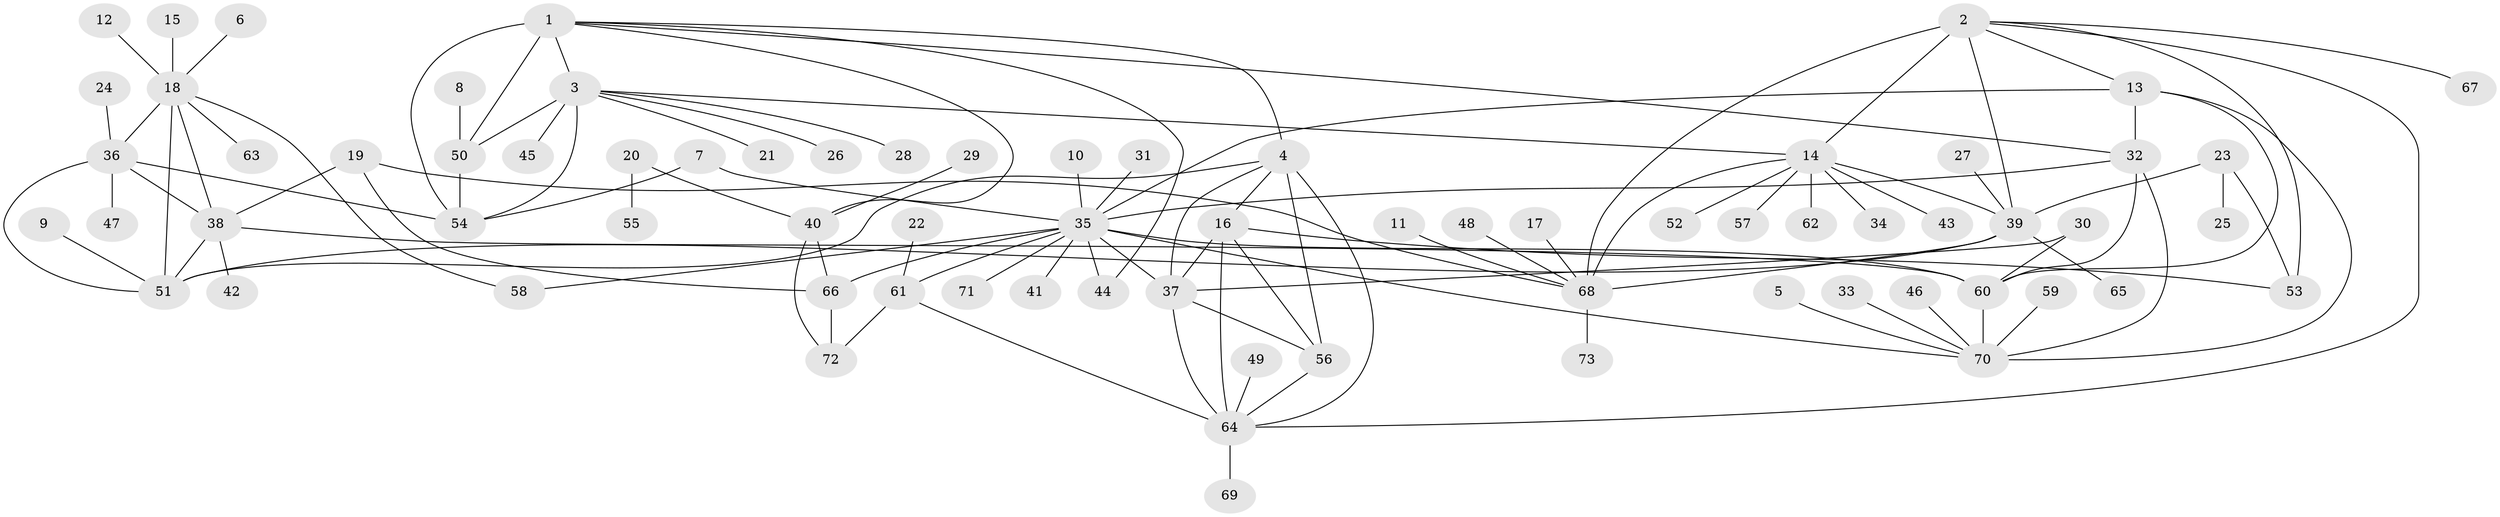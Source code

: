 // original degree distribution, {10: 0.03305785123966942, 9: 0.024793388429752067, 7: 0.09090909090909091, 5: 0.01652892561983471, 16: 0.008264462809917356, 8: 0.024793388429752067, 11: 0.01652892561983471, 12: 0.008264462809917356, 6: 0.04132231404958678, 1: 0.5537190082644629, 2: 0.1322314049586777, 4: 0.008264462809917356, 3: 0.04132231404958678}
// Generated by graph-tools (version 1.1) at 2025/37/03/04/25 23:37:31]
// undirected, 73 vertices, 111 edges
graph export_dot {
  node [color=gray90,style=filled];
  1;
  2;
  3;
  4;
  5;
  6;
  7;
  8;
  9;
  10;
  11;
  12;
  13;
  14;
  15;
  16;
  17;
  18;
  19;
  20;
  21;
  22;
  23;
  24;
  25;
  26;
  27;
  28;
  29;
  30;
  31;
  32;
  33;
  34;
  35;
  36;
  37;
  38;
  39;
  40;
  41;
  42;
  43;
  44;
  45;
  46;
  47;
  48;
  49;
  50;
  51;
  52;
  53;
  54;
  55;
  56;
  57;
  58;
  59;
  60;
  61;
  62;
  63;
  64;
  65;
  66;
  67;
  68;
  69;
  70;
  71;
  72;
  73;
  1 -- 3 [weight=2.0];
  1 -- 4 [weight=1.0];
  1 -- 32 [weight=1.0];
  1 -- 40 [weight=1.0];
  1 -- 44 [weight=1.0];
  1 -- 50 [weight=4.0];
  1 -- 54 [weight=2.0];
  2 -- 13 [weight=1.0];
  2 -- 14 [weight=2.0];
  2 -- 39 [weight=2.0];
  2 -- 53 [weight=1.0];
  2 -- 64 [weight=1.0];
  2 -- 67 [weight=1.0];
  2 -- 68 [weight=4.0];
  3 -- 14 [weight=1.0];
  3 -- 21 [weight=1.0];
  3 -- 26 [weight=1.0];
  3 -- 28 [weight=1.0];
  3 -- 45 [weight=1.0];
  3 -- 50 [weight=2.0];
  3 -- 54 [weight=1.0];
  4 -- 16 [weight=1.0];
  4 -- 37 [weight=2.0];
  4 -- 51 [weight=1.0];
  4 -- 56 [weight=1.0];
  4 -- 64 [weight=1.0];
  5 -- 70 [weight=1.0];
  6 -- 18 [weight=1.0];
  7 -- 35 [weight=1.0];
  7 -- 54 [weight=1.0];
  8 -- 50 [weight=1.0];
  9 -- 51 [weight=1.0];
  10 -- 35 [weight=1.0];
  11 -- 68 [weight=1.0];
  12 -- 18 [weight=1.0];
  13 -- 32 [weight=2.0];
  13 -- 35 [weight=1.0];
  13 -- 60 [weight=1.0];
  13 -- 70 [weight=1.0];
  14 -- 34 [weight=1.0];
  14 -- 39 [weight=1.0];
  14 -- 43 [weight=1.0];
  14 -- 52 [weight=1.0];
  14 -- 57 [weight=1.0];
  14 -- 62 [weight=1.0];
  14 -- 68 [weight=2.0];
  15 -- 18 [weight=1.0];
  16 -- 37 [weight=2.0];
  16 -- 53 [weight=1.0];
  16 -- 56 [weight=1.0];
  16 -- 64 [weight=1.0];
  17 -- 68 [weight=1.0];
  18 -- 36 [weight=3.0];
  18 -- 38 [weight=3.0];
  18 -- 51 [weight=3.0];
  18 -- 58 [weight=1.0];
  18 -- 63 [weight=1.0];
  19 -- 38 [weight=1.0];
  19 -- 66 [weight=1.0];
  19 -- 68 [weight=1.0];
  20 -- 40 [weight=1.0];
  20 -- 55 [weight=1.0];
  22 -- 61 [weight=1.0];
  23 -- 25 [weight=1.0];
  23 -- 39 [weight=1.0];
  23 -- 53 [weight=1.0];
  24 -- 36 [weight=1.0];
  27 -- 39 [weight=1.0];
  29 -- 40 [weight=1.0];
  30 -- 37 [weight=1.0];
  30 -- 60 [weight=1.0];
  31 -- 35 [weight=1.0];
  32 -- 35 [weight=2.0];
  32 -- 60 [weight=2.0];
  32 -- 70 [weight=2.0];
  33 -- 70 [weight=1.0];
  35 -- 37 [weight=1.0];
  35 -- 41 [weight=1.0];
  35 -- 44 [weight=1.0];
  35 -- 58 [weight=1.0];
  35 -- 60 [weight=1.0];
  35 -- 61 [weight=1.0];
  35 -- 66 [weight=1.0];
  35 -- 70 [weight=1.0];
  35 -- 71 [weight=1.0];
  36 -- 38 [weight=1.0];
  36 -- 47 [weight=1.0];
  36 -- 51 [weight=1.0];
  36 -- 54 [weight=1.0];
  37 -- 56 [weight=2.0];
  37 -- 64 [weight=2.0];
  38 -- 42 [weight=1.0];
  38 -- 51 [weight=1.0];
  38 -- 60 [weight=1.0];
  39 -- 51 [weight=1.0];
  39 -- 65 [weight=1.0];
  39 -- 68 [weight=2.0];
  40 -- 66 [weight=1.0];
  40 -- 72 [weight=1.0];
  46 -- 70 [weight=1.0];
  48 -- 68 [weight=1.0];
  49 -- 64 [weight=1.0];
  50 -- 54 [weight=2.0];
  56 -- 64 [weight=1.0];
  59 -- 70 [weight=1.0];
  60 -- 70 [weight=1.0];
  61 -- 64 [weight=1.0];
  61 -- 72 [weight=1.0];
  64 -- 69 [weight=1.0];
  66 -- 72 [weight=1.0];
  68 -- 73 [weight=1.0];
}

